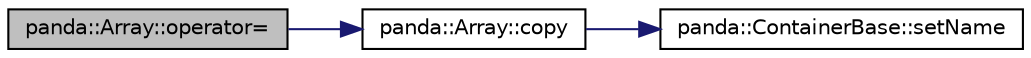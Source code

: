 digraph G
{
  edge [fontname="Helvetica",fontsize="10",labelfontname="Helvetica",labelfontsize="10"];
  node [fontname="Helvetica",fontsize="10",shape=record];
  rankdir=LR;
  Node1 [label="panda::Array::operator=",height=0.2,width=0.4,color="black", fillcolor="grey75", style="filled" fontcolor="black"];
  Node1 -> Node2 [color="midnightblue",fontsize="10",style="solid"];
  Node2 [label="panda::Array::copy",height=0.2,width=0.4,color="black", fillcolor="white", style="filled",URL="$classpanda_1_1Array.html#a7f44ada4aad69c0003de67667c646eb4",tooltip="Copy the array contents."];
  Node2 -> Node3 [color="midnightblue",fontsize="10",style="solid"];
  Node3 [label="panda::ContainerBase::setName",height=0.2,width=0.4,color="black", fillcolor="white", style="filled",URL="$classpanda_1_1ContainerBase.html#a43e10c3e6286b03ba6906f843318d88a",tooltip="Set object name."];
}
